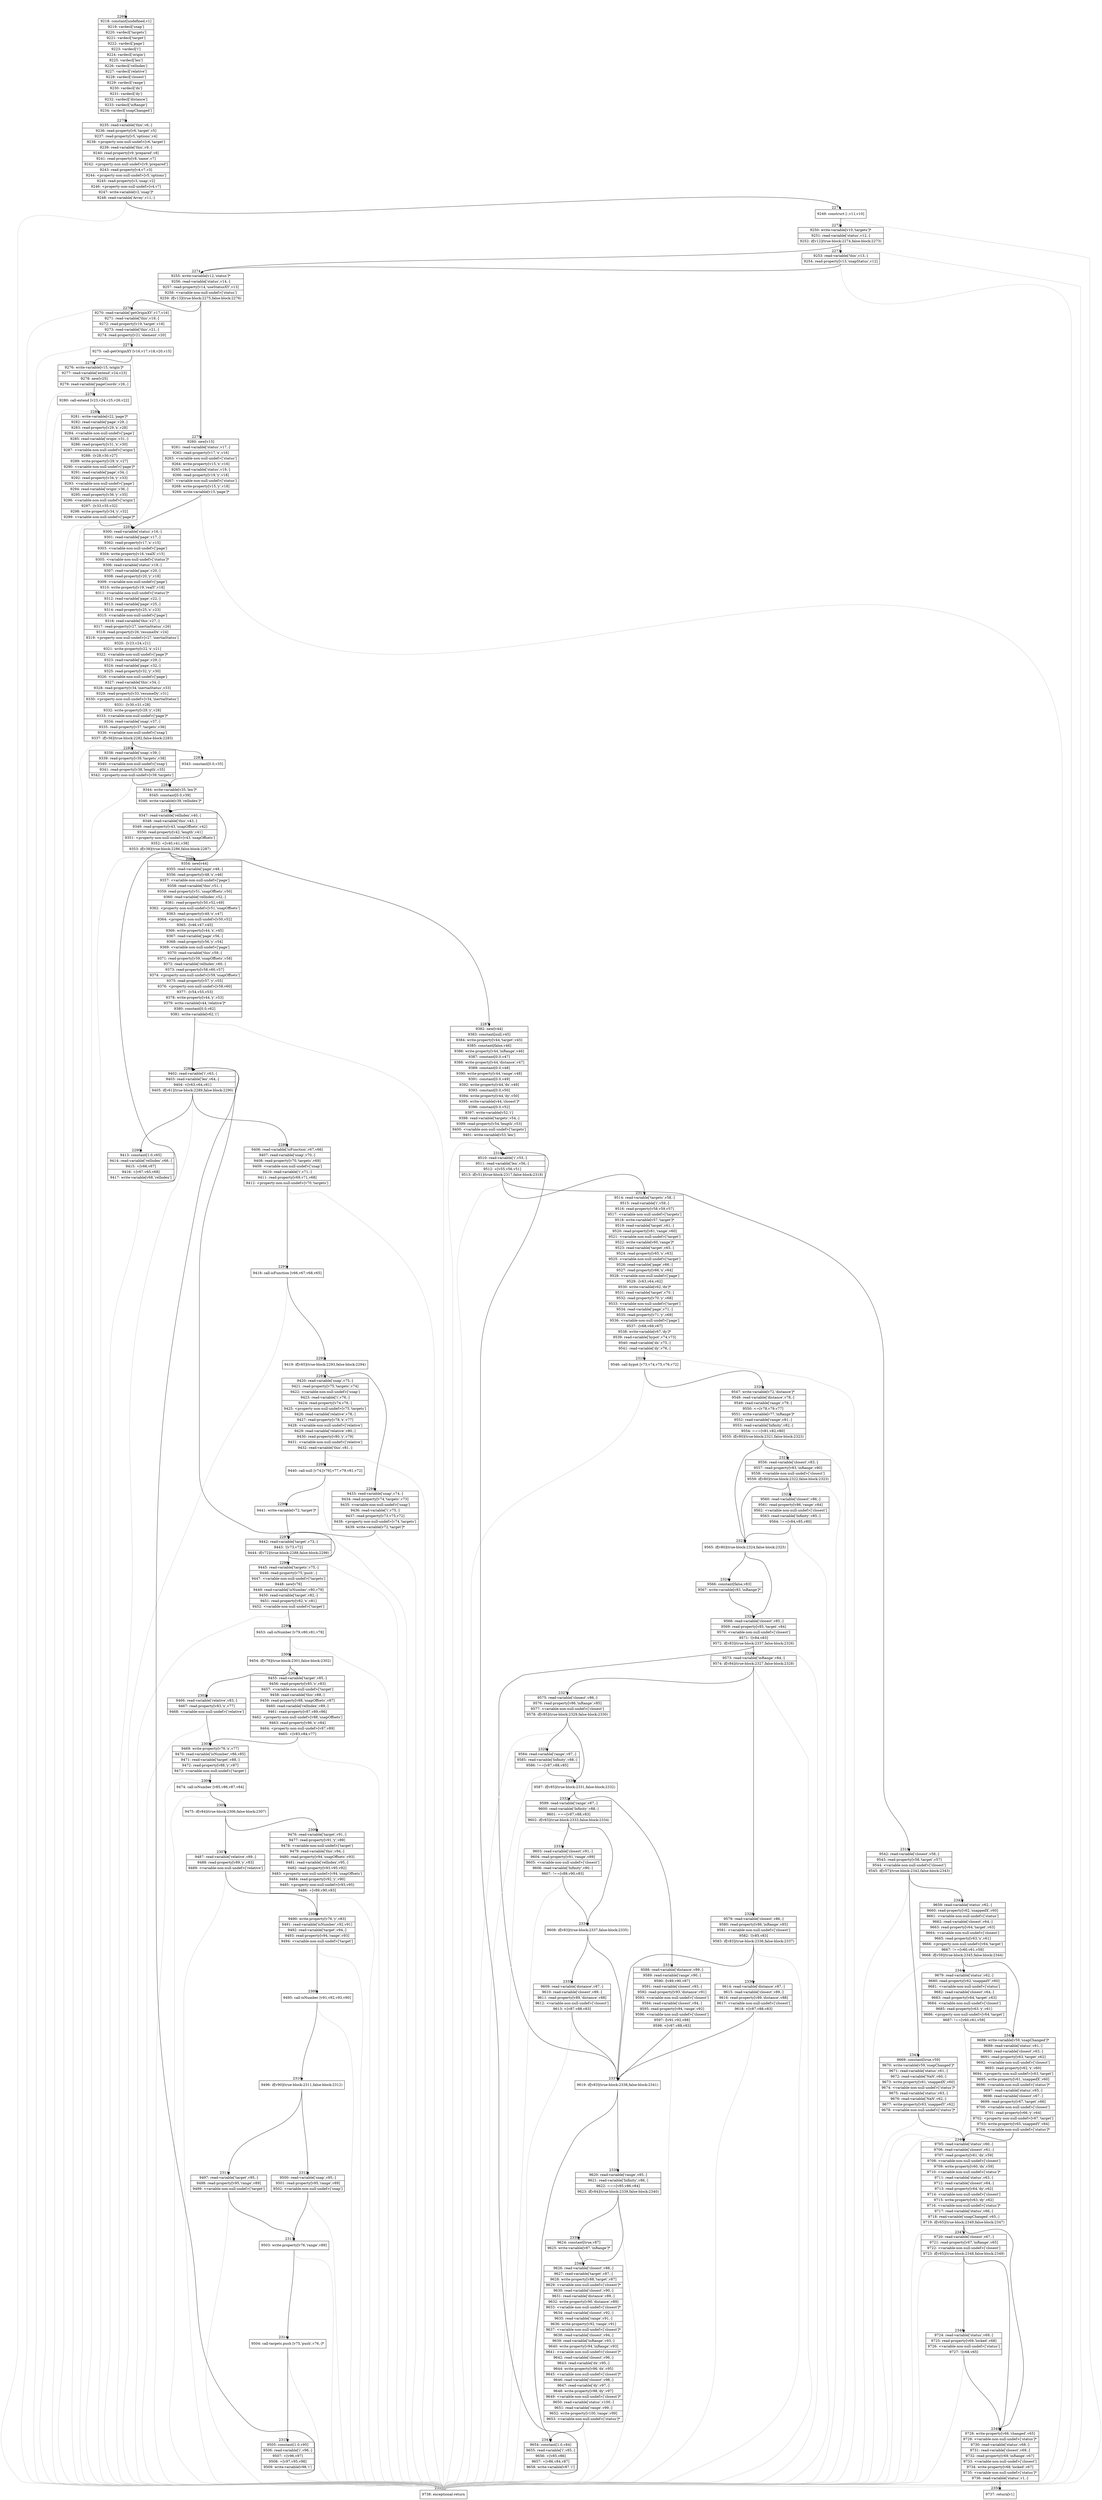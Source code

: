 digraph {
rankdir="TD"
BB_entry107[shape=none,label=""];
BB_entry107 -> BB2269 [tailport=s, headport=n, headlabel="    2269"]
BB2269 [shape=record label="{9218: constant[undefined,v1]|9219: vardecl['snap']|9220: vardecl['targets']|9221: vardecl['target']|9222: vardecl['page']|9223: vardecl['i']|9224: vardecl['origin']|9225: vardecl['len']|9226: vardecl['relIndex']|9227: vardecl['relative']|9228: vardecl['closest']|9229: vardecl['range']|9230: vardecl['dx']|9231: vardecl['dy']|9232: vardecl['distance']|9233: vardecl['inRange']|9234: vardecl['snapChanged']}" ] 
BB2269 -> BB2270 [tailport=s, headport=n, headlabel="      2270"]
BB2270 [shape=record label="{9235: read-variable['this',v6,-]|9236: read-property[v6,'target',v5]|9237: read-property[v5,'options',v4]|9238: \<property-non-null-undef\>[v6,'target']|9239: read-variable['this',v9,-]|9240: read-property[v9,'prepared',v8]|9241: read-property[v8,'name',v7]|9242: \<property-non-null-undef\>[v9,'prepared']|9243: read-property[v4,v7,v3]|9244: \<property-non-null-undef\>[v5,'options']|9245: read-property[v3,'snap',v2]|9246: \<property-non-null-undef\>[v4,v7]|9247: write-variable[v2,'snap']*|9248: read-variable['Array',v11,-]}" ] 
BB2270 -> BB2271 [tailport=s, headport=n, headlabel="      2271"]
BB2270 -> BB2351 [tailport=s, headport=n, color=gray, headlabel="      2351"]
BB2271 [shape=record label="{9249: construct [-,v11,v10]}" ] 
BB2271 -> BB2272 [tailport=s, headport=n, headlabel="      2272"]
BB2271 -> BB2351 [tailport=s, headport=n, color=gray]
BB2272 [shape=record label="{9250: write-variable[v10,'targets']*|9251: read-variable['status',v12,-]|9252: if[v12](true-block:2274,false-block:2273)}" ] 
BB2272 -> BB2274 [tailport=s, headport=n, headlabel="      2274"]
BB2272 -> BB2273 [tailport=s, headport=n, headlabel="      2273"]
BB2272 -> BB2351 [tailport=s, headport=n, color=gray]
BB2273 [shape=record label="{9253: read-variable['this',v13,-]|9254: read-property[v13,'snapStatus',v12]}" ] 
BB2273 -> BB2274 [tailport=s, headport=n]
BB2273 -> BB2351 [tailport=s, headport=n, color=gray]
BB2274 [shape=record label="{9255: write-variable[v12,'status']*|9256: read-variable['status',v14,-]|9257: read-property[v14,'useStatusXY',v13]|9258: \<variable-non-null-undef\>['status']|9259: if[v13](true-block:2275,false-block:2276)}" ] 
BB2274 -> BB2275 [tailport=s, headport=n, headlabel="      2275"]
BB2274 -> BB2276 [tailport=s, headport=n, headlabel="      2276"]
BB2274 -> BB2351 [tailport=s, headport=n, color=gray]
BB2275 [shape=record label="{9260: new[v15]|9261: read-variable['status',v17,-]|9262: read-property[v17,'x',v16]|9263: \<variable-non-null-undef\>['status']|9264: write-property[v15,'x',v16]|9265: read-variable['status',v19,-]|9266: read-property[v19,'y',v18]|9267: \<variable-non-null-undef\>['status']|9268: write-property[v15,'y',v18]|9269: write-variable[v15,'page']*}" ] 
BB2275 -> BB2281 [tailport=s, headport=n, headlabel="      2281"]
BB2275 -> BB2351 [tailport=s, headport=n, color=gray]
BB2276 [shape=record label="{9270: read-variable['getOriginXY',v17,v16]|9271: read-variable['this',v19,-]|9272: read-property[v19,'target',v18]|9273: read-variable['this',v21,-]|9274: read-property[v21,'element',v20]}" ] 
BB2276 -> BB2277 [tailport=s, headport=n, headlabel="      2277"]
BB2276 -> BB2351 [tailport=s, headport=n, color=gray]
BB2277 [shape=record label="{9275: call-getOriginXY [v16,v17,v18,v20,v15]}" ] 
BB2277 -> BB2278 [tailport=s, headport=n, headlabel="      2278"]
BB2277 -> BB2351 [tailport=s, headport=n, color=gray]
BB2278 [shape=record label="{9276: write-variable[v15,'origin']*|9277: read-variable['extend',v24,v23]|9278: new[v25]|9279: read-variable['pageCoords',v26,-]}" ] 
BB2278 -> BB2279 [tailport=s, headport=n, headlabel="      2279"]
BB2278 -> BB2351 [tailport=s, headport=n, color=gray]
BB2279 [shape=record label="{9280: call-extend [v23,v24,v25,v26,v22]}" ] 
BB2279 -> BB2280 [tailport=s, headport=n, headlabel="      2280"]
BB2279 -> BB2351 [tailport=s, headport=n, color=gray]
BB2280 [shape=record label="{9281: write-variable[v22,'page']*|9282: read-variable['page',v29,-]|9283: read-property[v29,'x',v28]|9284: \<variable-non-null-undef\>['page']|9285: read-variable['origin',v31,-]|9286: read-property[v31,'x',v30]|9287: \<variable-non-null-undef\>['origin']|9288: -[v28,v30,v27]|9289: write-property[v29,'x',v27]|9290: \<variable-non-null-undef\>['page']*|9291: read-variable['page',v34,-]|9292: read-property[v34,'y',v33]|9293: \<variable-non-null-undef\>['page']|9294: read-variable['origin',v36,-]|9295: read-property[v36,'y',v35]|9296: \<variable-non-null-undef\>['origin']|9297: -[v33,v35,v32]|9298: write-property[v34,'y',v32]|9299: \<variable-non-null-undef\>['page']*}" ] 
BB2280 -> BB2281 [tailport=s, headport=n]
BB2280 -> BB2351 [tailport=s, headport=n, color=gray]
BB2281 [shape=record label="{9300: read-variable['status',v16,-]|9301: read-variable['page',v17,-]|9302: read-property[v17,'x',v15]|9303: \<variable-non-null-undef\>['page']|9304: write-property[v16,'realX',v15]|9305: \<variable-non-null-undef\>['status']*|9306: read-variable['status',v19,-]|9307: read-variable['page',v20,-]|9308: read-property[v20,'y',v18]|9309: \<variable-non-null-undef\>['page']|9310: write-property[v19,'realY',v18]|9311: \<variable-non-null-undef\>['status']*|9312: read-variable['page',v22,-]|9313: read-variable['page',v25,-]|9314: read-property[v25,'x',v23]|9315: \<variable-non-null-undef\>['page']|9316: read-variable['this',v27,-]|9317: read-property[v27,'inertiaStatus',v26]|9318: read-property[v26,'resumeDx',v24]|9319: \<property-non-null-undef\>[v27,'inertiaStatus']|9320: -[v23,v24,v21]|9321: write-property[v22,'x',v21]|9322: \<variable-non-null-undef\>['page']*|9323: read-variable['page',v29,-]|9324: read-variable['page',v32,-]|9325: read-property[v32,'y',v30]|9326: \<variable-non-null-undef\>['page']|9327: read-variable['this',v34,-]|9328: read-property[v34,'inertiaStatus',v33]|9329: read-property[v33,'resumeDy',v31]|9330: \<property-non-null-undef\>[v34,'inertiaStatus']|9331: -[v30,v31,v28]|9332: write-property[v29,'y',v28]|9333: \<variable-non-null-undef\>['page']*|9334: read-variable['snap',v37,-]|9335: read-property[v37,'targets',v36]|9336: \<variable-non-null-undef\>['snap']|9337: if[v36](true-block:2282,false-block:2283)}" ] 
BB2281 -> BB2282 [tailport=s, headport=n, headlabel="      2282"]
BB2281 -> BB2283 [tailport=s, headport=n, headlabel="      2283"]
BB2281 -> BB2351 [tailport=s, headport=n, color=gray]
BB2282 [shape=record label="{9338: read-variable['snap',v39,-]|9339: read-property[v39,'targets',v38]|9340: \<variable-non-null-undef\>['snap']|9341: read-property[v38,'length',v35]|9342: \<property-non-null-undef\>[v39,'targets']}" ] 
BB2282 -> BB2284 [tailport=s, headport=n, headlabel="      2284"]
BB2282 -> BB2351 [tailport=s, headport=n, color=gray]
BB2283 [shape=record label="{9343: constant[0.0,v35]}" ] 
BB2283 -> BB2284 [tailport=s, headport=n]
BB2284 [shape=record label="{9344: write-variable[v35,'len']*|9345: constant[0.0,v39]|9346: write-variable[v39,'relIndex']*}" ] 
BB2284 -> BB2285 [tailport=s, headport=n, headlabel="      2285"]
BB2285 [shape=record label="{9347: read-variable['relIndex',v40,-]|9348: read-variable['this',v43,-]|9349: read-property[v43,'snapOffsets',v42]|9350: read-property[v42,'length',v41]|9351: \<property-non-null-undef\>[v43,'snapOffsets']|9352: \<[v40,v41,v38]|9353: if[v38](true-block:2286,false-block:2287)}" ] 
BB2285 -> BB2286 [tailport=s, headport=n, headlabel="      2286"]
BB2285 -> BB2287 [tailport=s, headport=n, headlabel="      2287"]
BB2285 -> BB2351 [tailport=s, headport=n, color=gray]
BB2286 [shape=record label="{9354: new[v44]|9355: read-variable['page',v48,-]|9356: read-property[v48,'x',v46]|9357: \<variable-non-null-undef\>['page']|9358: read-variable['this',v51,-]|9359: read-property[v51,'snapOffsets',v50]|9360: read-variable['relIndex',v52,-]|9361: read-property[v50,v52,v49]|9362: \<property-non-null-undef\>[v51,'snapOffsets']|9363: read-property[v49,'x',v47]|9364: \<property-non-null-undef\>[v50,v52]|9365: -[v46,v47,v45]|9366: write-property[v44,'x',v45]|9367: read-variable['page',v56,-]|9368: read-property[v56,'y',v54]|9369: \<variable-non-null-undef\>['page']|9370: read-variable['this',v59,-]|9371: read-property[v59,'snapOffsets',v58]|9372: read-variable['relIndex',v60,-]|9373: read-property[v58,v60,v57]|9374: \<property-non-null-undef\>[v59,'snapOffsets']|9375: read-property[v57,'y',v55]|9376: \<property-non-null-undef\>[v58,v60]|9377: -[v54,v55,v53]|9378: write-property[v44,'y',v53]|9379: write-variable[v44,'relative']*|9380: constant[0.0,v62]|9381: write-variable[v62,'i']}" ] 
BB2286 -> BB2288 [tailport=s, headport=n, headlabel="      2288"]
BB2286 -> BB2351 [tailport=s, headport=n, color=gray]
BB2287 [shape=record label="{9382: new[v44]|9383: constant[null,v45]|9384: write-property[v44,'target',v45]|9385: constant[false,v46]|9386: write-property[v44,'inRange',v46]|9387: constant[0.0,v47]|9388: write-property[v44,'distance',v47]|9389: constant[0.0,v48]|9390: write-property[v44,'range',v48]|9391: constant[0.0,v49]|9392: write-property[v44,'dx',v49]|9393: constant[0.0,v50]|9394: write-property[v44,'dy',v50]|9395: write-variable[v44,'closest']*|9396: constant[0.0,v52]|9397: write-variable[v52,'i']|9398: read-variable['targets',v54,-]|9399: read-property[v54,'length',v53]|9400: \<variable-non-null-undef\>['targets']|9401: write-variable[v53,'len']}" ] 
BB2287 -> BB2316 [tailport=s, headport=n, headlabel="      2316"]
BB2287 -> BB2351 [tailport=s, headport=n, color=gray]
BB2288 [shape=record label="{9402: read-variable['i',v63,-]|9403: read-variable['len',v64,-]|9404: \<[v63,v64,v61]|9405: if[v61](true-block:2289,false-block:2290)}" ] 
BB2288 -> BB2289 [tailport=s, headport=n, headlabel="      2289"]
BB2288 -> BB2290 [tailport=s, headport=n, headlabel="      2290"]
BB2288 -> BB2351 [tailport=s, headport=n, color=gray]
BB2289 [shape=record label="{9406: read-variable['isFunction',v67,v66]|9407: read-variable['snap',v70,-]|9408: read-property[v70,'targets',v69]|9409: \<variable-non-null-undef\>['snap']|9410: read-variable['i',v71,-]|9411: read-property[v69,v71,v68]|9412: \<property-non-null-undef\>[v70,'targets']}" ] 
BB2289 -> BB2291 [tailport=s, headport=n, headlabel="      2291"]
BB2289 -> BB2351 [tailport=s, headport=n, color=gray]
BB2290 [shape=record label="{9413: constant[1.0,v65]|9414: read-variable['relIndex',v66,-]|9415: +[v66,v67]|9416: +[v67,v65,v68]|9417: write-variable[v68,'relIndex']}" ] 
BB2290 -> BB2285 [tailport=s, headport=n]
BB2290 -> BB2351 [tailport=s, headport=n, color=gray]
BB2291 [shape=record label="{9418: call-isFunction [v66,v67,v68,v65]}" ] 
BB2291 -> BB2292 [tailport=s, headport=n, headlabel="      2292"]
BB2291 -> BB2351 [tailport=s, headport=n, color=gray]
BB2292 [shape=record label="{9419: if[v65](true-block:2293,false-block:2294)}" ] 
BB2292 -> BB2293 [tailport=s, headport=n, headlabel="      2293"]
BB2292 -> BB2294 [tailport=s, headport=n, headlabel="      2294"]
BB2293 [shape=record label="{9420: read-variable['snap',v75,-]|9421: read-property[v75,'targets',v74]|9422: \<variable-non-null-undef\>['snap']|9423: read-variable['i',v76,-]|9424: read-property[v74,v76,-]|9425: \<property-non-null-undef\>[v75,'targets']|9426: read-variable['relative',v78,-]|9427: read-property[v78,'x',v77]|9428: \<variable-non-null-undef\>['relative']|9429: read-variable['relative',v80,-]|9430: read-property[v80,'y',v79]|9431: \<variable-non-null-undef\>['relative']|9432: read-variable['this',v81,-]}" ] 
BB2293 -> BB2295 [tailport=s, headport=n, headlabel="      2295"]
BB2293 -> BB2351 [tailport=s, headport=n, color=gray]
BB2294 [shape=record label="{9433: read-variable['snap',v74,-]|9434: read-property[v74,'targets',v73]|9435: \<variable-non-null-undef\>['snap']|9436: read-variable['i',v75,-]|9437: read-property[v73,v75,v72]|9438: \<property-non-null-undef\>[v74,'targets']|9439: write-variable[v72,'target']*}" ] 
BB2294 -> BB2297 [tailport=s, headport=n, headlabel="      2297"]
BB2294 -> BB2351 [tailport=s, headport=n, color=gray]
BB2295 [shape=record label="{9440: call-null [v74,[v76],v77,v79,v81,v72]}" ] 
BB2295 -> BB2296 [tailport=s, headport=n, headlabel="      2296"]
BB2295 -> BB2351 [tailport=s, headport=n, color=gray]
BB2296 [shape=record label="{9441: write-variable[v72,'target']*}" ] 
BB2296 -> BB2297 [tailport=s, headport=n]
BB2297 [shape=record label="{9442: read-variable['target',v73,-]|9443: ![v73,v72]|9444: if[v72](true-block:2288,false-block:2298)}" ] 
BB2297 -> BB2288 [tailport=s, headport=n]
BB2297 -> BB2298 [tailport=s, headport=n, headlabel="      2298"]
BB2297 -> BB2351 [tailport=s, headport=n, color=gray]
BB2298 [shape=record label="{9445: read-variable['targets',v75,-]|9446: read-property[v75,'push',-]|9447: \<variable-non-null-undef\>['targets']|9448: new[v76]|9449: read-variable['isNumber',v80,v79]|9450: read-variable['target',v82,-]|9451: read-property[v82,'x',v81]|9452: \<variable-non-null-undef\>['target']}" ] 
BB2298 -> BB2299 [tailport=s, headport=n, headlabel="      2299"]
BB2298 -> BB2351 [tailport=s, headport=n, color=gray]
BB2299 [shape=record label="{9453: call-isNumber [v79,v80,v81,v78]}" ] 
BB2299 -> BB2300 [tailport=s, headport=n, headlabel="      2300"]
BB2299 -> BB2351 [tailport=s, headport=n, color=gray]
BB2300 [shape=record label="{9454: if[v78](true-block:2301,false-block:2302)}" ] 
BB2300 -> BB2301 [tailport=s, headport=n, headlabel="      2301"]
BB2300 -> BB2302 [tailport=s, headport=n, headlabel="      2302"]
BB2301 [shape=record label="{9455: read-variable['target',v85,-]|9456: read-property[v85,'x',v83]|9457: \<variable-non-null-undef\>['target']|9458: read-variable['this',v88,-]|9459: read-property[v88,'snapOffsets',v87]|9460: read-variable['relIndex',v89,-]|9461: read-property[v87,v89,v86]|9462: \<property-non-null-undef\>[v88,'snapOffsets']|9463: read-property[v86,'x',v84]|9464: \<property-non-null-undef\>[v87,v89]|9465: +[v83,v84,v77]}" ] 
BB2301 -> BB2303 [tailport=s, headport=n, headlabel="      2303"]
BB2301 -> BB2351 [tailport=s, headport=n, color=gray]
BB2302 [shape=record label="{9466: read-variable['relative',v83,-]|9467: read-property[v83,'x',v77]|9468: \<variable-non-null-undef\>['relative']}" ] 
BB2302 -> BB2303 [tailport=s, headport=n]
BB2302 -> BB2351 [tailport=s, headport=n, color=gray]
BB2303 [shape=record label="{9469: write-property[v76,'x',v77]|9470: read-variable['isNumber',v86,v85]|9471: read-variable['target',v88,-]|9472: read-property[v88,'y',v87]|9473: \<variable-non-null-undef\>['target']}" ] 
BB2303 -> BB2304 [tailport=s, headport=n, headlabel="      2304"]
BB2303 -> BB2351 [tailport=s, headport=n, color=gray]
BB2304 [shape=record label="{9474: call-isNumber [v85,v86,v87,v84]}" ] 
BB2304 -> BB2305 [tailport=s, headport=n, headlabel="      2305"]
BB2304 -> BB2351 [tailport=s, headport=n, color=gray]
BB2305 [shape=record label="{9475: if[v84](true-block:2306,false-block:2307)}" ] 
BB2305 -> BB2306 [tailport=s, headport=n, headlabel="      2306"]
BB2305 -> BB2307 [tailport=s, headport=n, headlabel="      2307"]
BB2306 [shape=record label="{9476: read-variable['target',v91,-]|9477: read-property[v91,'y',v89]|9478: \<variable-non-null-undef\>['target']|9479: read-variable['this',v94,-]|9480: read-property[v94,'snapOffsets',v93]|9481: read-variable['relIndex',v95,-]|9482: read-property[v93,v95,v92]|9483: \<property-non-null-undef\>[v94,'snapOffsets']|9484: read-property[v92,'y',v90]|9485: \<property-non-null-undef\>[v93,v95]|9486: +[v89,v90,v83]}" ] 
BB2306 -> BB2308 [tailport=s, headport=n, headlabel="      2308"]
BB2306 -> BB2351 [tailport=s, headport=n, color=gray]
BB2307 [shape=record label="{9487: read-variable['relative',v89,-]|9488: read-property[v89,'y',v83]|9489: \<variable-non-null-undef\>['relative']}" ] 
BB2307 -> BB2308 [tailport=s, headport=n]
BB2307 -> BB2351 [tailport=s, headport=n, color=gray]
BB2308 [shape=record label="{9490: write-property[v76,'y',v83]|9491: read-variable['isNumber',v92,v91]|9492: read-variable['target',v94,-]|9493: read-property[v94,'range',v93]|9494: \<variable-non-null-undef\>['target']}" ] 
BB2308 -> BB2309 [tailport=s, headport=n, headlabel="      2309"]
BB2308 -> BB2351 [tailport=s, headport=n, color=gray]
BB2309 [shape=record label="{9495: call-isNumber [v91,v92,v93,v90]}" ] 
BB2309 -> BB2310 [tailport=s, headport=n, headlabel="      2310"]
BB2309 -> BB2351 [tailport=s, headport=n, color=gray]
BB2310 [shape=record label="{9496: if[v90](true-block:2311,false-block:2312)}" ] 
BB2310 -> BB2311 [tailport=s, headport=n, headlabel="      2311"]
BB2310 -> BB2312 [tailport=s, headport=n, headlabel="      2312"]
BB2311 [shape=record label="{9497: read-variable['target',v95,-]|9498: read-property[v95,'range',v89]|9499: \<variable-non-null-undef\>['target']}" ] 
BB2311 -> BB2313 [tailport=s, headport=n, headlabel="      2313"]
BB2311 -> BB2351 [tailport=s, headport=n, color=gray]
BB2312 [shape=record label="{9500: read-variable['snap',v95,-]|9501: read-property[v95,'range',v89]|9502: \<variable-non-null-undef\>['snap']}" ] 
BB2312 -> BB2313 [tailport=s, headport=n]
BB2312 -> BB2351 [tailport=s, headport=n, color=gray]
BB2313 [shape=record label="{9503: write-property[v76,'range',v89]}" ] 
BB2313 -> BB2314 [tailport=s, headport=n, headlabel="      2314"]
BB2313 -> BB2351 [tailport=s, headport=n, color=gray]
BB2314 [shape=record label="{9504: call-targets.push [v75,'push',v76,-]*}" ] 
BB2314 -> BB2315 [tailport=s, headport=n, headlabel="      2315"]
BB2314 -> BB2351 [tailport=s, headport=n, color=gray]
BB2315 [shape=record label="{9505: constant[1.0,v95]|9506: read-variable['i',v96,-]|9507: +[v96,v97]|9508: +[v97,v95,v98]|9509: write-variable[v98,'i']}" ] 
BB2315 -> BB2288 [tailport=s, headport=n]
BB2315 -> BB2351 [tailport=s, headport=n, color=gray]
BB2316 [shape=record label="{9510: read-variable['i',v55,-]|9511: read-variable['len',v56,-]|9512: \<[v55,v56,v51]|9513: if[v51](true-block:2317,false-block:2318)}" ] 
BB2316 -> BB2317 [tailport=s, headport=n, headlabel="      2317"]
BB2316 -> BB2318 [tailport=s, headport=n, headlabel="      2318"]
BB2316 -> BB2351 [tailport=s, headport=n, color=gray]
BB2317 [shape=record label="{9514: read-variable['targets',v58,-]|9515: read-variable['i',v59,-]|9516: read-property[v58,v59,v57]|9517: \<variable-non-null-undef\>['targets']|9518: write-variable[v57,'target']*|9519: read-variable['target',v61,-]|9520: read-property[v61,'range',v60]|9521: \<variable-non-null-undef\>['target']|9522: write-variable[v60,'range']*|9523: read-variable['target',v65,-]|9524: read-property[v65,'x',v63]|9525: \<variable-non-null-undef\>['target']|9526: read-variable['page',v66,-]|9527: read-property[v66,'x',v64]|9528: \<variable-non-null-undef\>['page']|9529: -[v63,v64,v62]|9530: write-variable[v62,'dx']*|9531: read-variable['target',v70,-]|9532: read-property[v70,'y',v68]|9533: \<variable-non-null-undef\>['target']|9534: read-variable['page',v71,-]|9535: read-property[v71,'y',v69]|9536: \<variable-non-null-undef\>['page']|9537: -[v68,v69,v67]|9538: write-variable[v67,'dy']*|9539: read-variable['hypot',v74,v73]|9540: read-variable['dx',v75,-]|9541: read-variable['dy',v76,-]}" ] 
BB2317 -> BB2319 [tailport=s, headport=n, headlabel="      2319"]
BB2317 -> BB2351 [tailport=s, headport=n, color=gray]
BB2318 [shape=record label="{9542: read-variable['closest',v58,-]|9543: read-property[v58,'target',v57]|9544: \<variable-non-null-undef\>['closest']|9545: if[v57](true-block:2342,false-block:2343)}" ] 
BB2318 -> BB2342 [tailport=s, headport=n, headlabel="      2342"]
BB2318 -> BB2343 [tailport=s, headport=n, headlabel="      2343"]
BB2318 -> BB2351 [tailport=s, headport=n, color=gray]
BB2319 [shape=record label="{9546: call-hypot [v73,v74,v75,v76,v72]}" ] 
BB2319 -> BB2320 [tailport=s, headport=n, headlabel="      2320"]
BB2319 -> BB2351 [tailport=s, headport=n, color=gray]
BB2320 [shape=record label="{9547: write-variable[v72,'distance']*|9548: read-variable['distance',v78,-]|9549: read-variable['range',v79,-]|9550: \<=[v78,v79,v77]|9551: write-variable[v77,'inRange']*|9552: read-variable['range',v81,-]|9553: read-variable['Infinity',v82,-]|9554: ===[v81,v82,v80]|9555: if[v80](true-block:2321,false-block:2323)}" ] 
BB2320 -> BB2323 [tailport=s, headport=n, headlabel="      2323"]
BB2320 -> BB2321 [tailport=s, headport=n, headlabel="      2321"]
BB2320 -> BB2351 [tailport=s, headport=n, color=gray]
BB2321 [shape=record label="{9556: read-variable['closest',v83,-]|9557: read-property[v83,'inRange',v80]|9558: \<variable-non-null-undef\>['closest']|9559: if[v80](true-block:2322,false-block:2323)}" ] 
BB2321 -> BB2323 [tailport=s, headport=n]
BB2321 -> BB2322 [tailport=s, headport=n, headlabel="      2322"]
BB2321 -> BB2351 [tailport=s, headport=n, color=gray]
BB2322 [shape=record label="{9560: read-variable['closest',v86,-]|9561: read-property[v86,'range',v84]|9562: \<variable-non-null-undef\>['closest']|9563: read-variable['Infinity',v85,-]|9564: !==[v84,v85,v80]}" ] 
BB2322 -> BB2323 [tailport=s, headport=n]
BB2322 -> BB2351 [tailport=s, headport=n, color=gray]
BB2323 [shape=record label="{9565: if[v80](true-block:2324,false-block:2325)}" ] 
BB2323 -> BB2324 [tailport=s, headport=n, headlabel="      2324"]
BB2323 -> BB2325 [tailport=s, headport=n, headlabel="      2325"]
BB2324 [shape=record label="{9566: constant[false,v83]|9567: write-variable[v83,'inRange']*}" ] 
BB2324 -> BB2325 [tailport=s, headport=n]
BB2325 [shape=record label="{9568: read-variable['closest',v85,-]|9569: read-property[v85,'target',v84]|9570: \<variable-non-null-undef\>['closest']|9571: ![v84,v83]|9572: if[v83](true-block:2337,false-block:2326)}" ] 
BB2325 -> BB2337 [tailport=s, headport=n, headlabel="      2337"]
BB2325 -> BB2326 [tailport=s, headport=n, headlabel="      2326"]
BB2325 -> BB2351 [tailport=s, headport=n, color=gray]
BB2326 [shape=record label="{9573: read-variable['inRange',v84,-]|9574: if[v84](true-block:2327,false-block:2328)}" ] 
BB2326 -> BB2327 [tailport=s, headport=n, headlabel="      2327"]
BB2326 -> BB2328 [tailport=s, headport=n, headlabel="      2328"]
BB2326 -> BB2351 [tailport=s, headport=n, color=gray]
BB2327 [shape=record label="{9575: read-variable['closest',v86,-]|9576: read-property[v86,'inRange',v85]|9577: \<variable-non-null-undef\>['closest']|9578: if[v85](true-block:2329,false-block:2330)}" ] 
BB2327 -> BB2330 [tailport=s, headport=n, headlabel="      2330"]
BB2327 -> BB2329 [tailport=s, headport=n, headlabel="      2329"]
BB2327 -> BB2351 [tailport=s, headport=n, color=gray]
BB2328 [shape=record label="{9579: read-variable['closest',v86,-]|9580: read-property[v86,'inRange',v85]|9581: \<variable-non-null-undef\>['closest']|9582: ![v85,v83]|9583: if[v83](true-block:2336,false-block:2337)}" ] 
BB2328 -> BB2337 [tailport=s, headport=n]
BB2328 -> BB2336 [tailport=s, headport=n, headlabel="      2336"]
BB2328 -> BB2351 [tailport=s, headport=n, color=gray]
BB2329 [shape=record label="{9584: read-variable['range',v87,-]|9585: read-variable['Infinity',v88,-]|9586: !==[v87,v88,v85]}" ] 
BB2329 -> BB2330 [tailport=s, headport=n]
BB2329 -> BB2351 [tailport=s, headport=n, color=gray]
BB2330 [shape=record label="{9587: if[v85](true-block:2331,false-block:2332)}" ] 
BB2330 -> BB2331 [tailport=s, headport=n, headlabel="      2331"]
BB2330 -> BB2332 [tailport=s, headport=n, headlabel="      2332"]
BB2331 [shape=record label="{9588: read-variable['distance',v89,-]|9589: read-variable['range',v90,-]|9590: /[v89,v90,v87]|9591: read-variable['closest',v93,-]|9592: read-property[v93,'distance',v91]|9593: \<variable-non-null-undef\>['closest']|9594: read-variable['closest',v94,-]|9595: read-property[v94,'range',v92]|9596: \<variable-non-null-undef\>['closest']|9597: /[v91,v92,v88]|9598: \<[v87,v88,v83]}" ] 
BB2331 -> BB2337 [tailport=s, headport=n]
BB2331 -> BB2351 [tailport=s, headport=n, color=gray]
BB2332 [shape=record label="{9599: read-variable['range',v87,-]|9600: read-variable['Infinity',v88,-]|9601: ===[v87,v88,v83]|9602: if[v83](true-block:2333,false-block:2334)}" ] 
BB2332 -> BB2334 [tailport=s, headport=n, headlabel="      2334"]
BB2332 -> BB2333 [tailport=s, headport=n, headlabel="      2333"]
BB2332 -> BB2351 [tailport=s, headport=n, color=gray]
BB2333 [shape=record label="{9603: read-variable['closest',v91,-]|9604: read-property[v91,'range',v89]|9605: \<variable-non-null-undef\>['closest']|9606: read-variable['Infinity',v90,-]|9607: !==[v89,v90,v83]}" ] 
BB2333 -> BB2334 [tailport=s, headport=n]
BB2333 -> BB2351 [tailport=s, headport=n, color=gray]
BB2334 [shape=record label="{9608: if[v83](true-block:2337,false-block:2335)}" ] 
BB2334 -> BB2337 [tailport=s, headport=n]
BB2334 -> BB2335 [tailport=s, headport=n, headlabel="      2335"]
BB2335 [shape=record label="{9609: read-variable['distance',v87,-]|9610: read-variable['closest',v89,-]|9611: read-property[v89,'distance',v88]|9612: \<variable-non-null-undef\>['closest']|9613: \<[v87,v88,v83]}" ] 
BB2335 -> BB2337 [tailport=s, headport=n]
BB2335 -> BB2351 [tailport=s, headport=n, color=gray]
BB2336 [shape=record label="{9614: read-variable['distance',v87,-]|9615: read-variable['closest',v89,-]|9616: read-property[v89,'distance',v88]|9617: \<variable-non-null-undef\>['closest']|9618: \<[v87,v88,v83]}" ] 
BB2336 -> BB2337 [tailport=s, headport=n]
BB2336 -> BB2351 [tailport=s, headport=n, color=gray]
BB2337 [shape=record label="{9619: if[v83](true-block:2338,false-block:2341)}" ] 
BB2337 -> BB2338 [tailport=s, headport=n, headlabel="      2338"]
BB2337 -> BB2341 [tailport=s, headport=n, headlabel="      2341"]
BB2338 [shape=record label="{9620: read-variable['range',v85,-]|9621: read-variable['Infinity',v86,-]|9622: ===[v85,v86,v84]|9623: if[v84](true-block:2339,false-block:2340)}" ] 
BB2338 -> BB2339 [tailport=s, headport=n, headlabel="      2339"]
BB2338 -> BB2340 [tailport=s, headport=n, headlabel="      2340"]
BB2338 -> BB2351 [tailport=s, headport=n, color=gray]
BB2339 [shape=record label="{9624: constant[true,v87]|9625: write-variable[v87,'inRange']*}" ] 
BB2339 -> BB2340 [tailport=s, headport=n]
BB2340 [shape=record label="{9626: read-variable['closest',v88,-]|9627: read-variable['target',v87,-]|9628: write-property[v88,'target',v87]|9629: \<variable-non-null-undef\>['closest']*|9630: read-variable['closest',v90,-]|9631: read-variable['distance',v89,-]|9632: write-property[v90,'distance',v89]|9633: \<variable-non-null-undef\>['closest']*|9634: read-variable['closest',v92,-]|9635: read-variable['range',v91,-]|9636: write-property[v92,'range',v91]|9637: \<variable-non-null-undef\>['closest']*|9638: read-variable['closest',v94,-]|9639: read-variable['inRange',v93,-]|9640: write-property[v94,'inRange',v93]|9641: \<variable-non-null-undef\>['closest']*|9642: read-variable['closest',v96,-]|9643: read-variable['dx',v95,-]|9644: write-property[v96,'dx',v95]|9645: \<variable-non-null-undef\>['closest']*|9646: read-variable['closest',v98,-]|9647: read-variable['dy',v97,-]|9648: write-property[v98,'dy',v97]|9649: \<variable-non-null-undef\>['closest']*|9650: read-variable['status',v100,-]|9651: read-variable['range',v99,-]|9652: write-property[v100,'range',v99]|9653: \<variable-non-null-undef\>['status']*}" ] 
BB2340 -> BB2341 [tailport=s, headport=n]
BB2340 -> BB2351 [tailport=s, headport=n, color=gray]
BB2341 [shape=record label="{9654: constant[1.0,v84]|9655: read-variable['i',v85,-]|9656: +[v85,v86]|9657: +[v86,v84,v87]|9658: write-variable[v87,'i']}" ] 
BB2341 -> BB2316 [tailport=s, headport=n]
BB2341 -> BB2351 [tailport=s, headport=n, color=gray]
BB2342 [shape=record label="{9659: read-variable['status',v62,-]|9660: read-property[v62,'snappedX',v60]|9661: \<variable-non-null-undef\>['status']|9662: read-variable['closest',v64,-]|9663: read-property[v64,'target',v63]|9664: \<variable-non-null-undef\>['closest']|9665: read-property[v63,'x',v61]|9666: \<property-non-null-undef\>[v64,'target']|9667: !==[v60,v61,v59]|9668: if[v59](true-block:2345,false-block:2344)}" ] 
BB2342 -> BB2345 [tailport=s, headport=n, headlabel="      2345"]
BB2342 -> BB2344 [tailport=s, headport=n, headlabel="      2344"]
BB2342 -> BB2351 [tailport=s, headport=n, color=gray]
BB2343 [shape=record label="{9669: constant[true,v59]|9670: write-variable[v59,'snapChanged']*|9671: read-variable['status',v61,-]|9672: read-variable['NaN',v60,-]|9673: write-property[v61,'snappedX',v60]|9674: \<variable-non-null-undef\>['status']*|9675: read-variable['status',v63,-]|9676: read-variable['NaN',v62,-]|9677: write-property[v63,'snappedY',v62]|9678: \<variable-non-null-undef\>['status']*}" ] 
BB2343 -> BB2346 [tailport=s, headport=n, headlabel="      2346"]
BB2343 -> BB2351 [tailport=s, headport=n, color=gray]
BB2344 [shape=record label="{9679: read-variable['status',v62,-]|9680: read-property[v62,'snappedY',v60]|9681: \<variable-non-null-undef\>['status']|9682: read-variable['closest',v64,-]|9683: read-property[v64,'target',v63]|9684: \<variable-non-null-undef\>['closest']|9685: read-property[v63,'y',v61]|9686: \<property-non-null-undef\>[v64,'target']|9687: !==[v60,v61,v59]}" ] 
BB2344 -> BB2345 [tailport=s, headport=n]
BB2344 -> BB2351 [tailport=s, headport=n, color=gray]
BB2345 [shape=record label="{9688: write-variable[v59,'snapChanged']*|9689: read-variable['status',v61,-]|9690: read-variable['closest',v63,-]|9691: read-property[v63,'target',v62]|9692: \<variable-non-null-undef\>['closest']|9693: read-property[v62,'x',v60]|9694: \<property-non-null-undef\>[v63,'target']|9695: write-property[v61,'snappedX',v60]|9696: \<variable-non-null-undef\>['status']*|9697: read-variable['status',v65,-]|9698: read-variable['closest',v67,-]|9699: read-property[v67,'target',v66]|9700: \<variable-non-null-undef\>['closest']|9701: read-property[v66,'y',v64]|9702: \<property-non-null-undef\>[v67,'target']|9703: write-property[v65,'snappedY',v64]|9704: \<variable-non-null-undef\>['status']*}" ] 
BB2345 -> BB2346 [tailport=s, headport=n]
BB2345 -> BB2351 [tailport=s, headport=n, color=gray]
BB2346 [shape=record label="{9705: read-variable['status',v60,-]|9706: read-variable['closest',v61,-]|9707: read-property[v61,'dx',v59]|9708: \<variable-non-null-undef\>['closest']|9709: write-property[v60,'dx',v59]|9710: \<variable-non-null-undef\>['status']*|9711: read-variable['status',v63,-]|9712: read-variable['closest',v64,-]|9713: read-property[v64,'dy',v62]|9714: \<variable-non-null-undef\>['closest']|9715: write-property[v63,'dy',v62]|9716: \<variable-non-null-undef\>['status']*|9717: read-variable['status',v66,-]|9718: read-variable['snapChanged',v65,-]|9719: if[v65](true-block:2349,false-block:2347)}" ] 
BB2346 -> BB2349 [tailport=s, headport=n, headlabel="      2349"]
BB2346 -> BB2347 [tailport=s, headport=n, headlabel="      2347"]
BB2346 -> BB2351 [tailport=s, headport=n, color=gray]
BB2347 [shape=record label="{9720: read-variable['closest',v67,-]|9721: read-property[v67,'inRange',v65]|9722: \<variable-non-null-undef\>['closest']|9723: if[v65](true-block:2348,false-block:2349)}" ] 
BB2347 -> BB2349 [tailport=s, headport=n]
BB2347 -> BB2348 [tailport=s, headport=n, headlabel="      2348"]
BB2347 -> BB2351 [tailport=s, headport=n, color=gray]
BB2348 [shape=record label="{9724: read-variable['status',v69,-]|9725: read-property[v69,'locked',v68]|9726: \<variable-non-null-undef\>['status']|9727: ![v68,v65]}" ] 
BB2348 -> BB2349 [tailport=s, headport=n]
BB2348 -> BB2351 [tailport=s, headport=n, color=gray]
BB2349 [shape=record label="{9728: write-property[v66,'changed',v65]|9729: \<variable-non-null-undef\>['status']*|9730: read-variable['status',v68,-]|9731: read-variable['closest',v69,-]|9732: read-property[v69,'inRange',v67]|9733: \<variable-non-null-undef\>['closest']|9734: write-property[v68,'locked',v67]|9735: \<variable-non-null-undef\>['status']*|9736: read-variable['status',v1,-]}" ] 
BB2349 -> BB2350 [tailport=s, headport=n, headlabel="      2350"]
BB2349 -> BB2351 [tailport=s, headport=n, color=gray]
BB2350 [shape=record label="{9737: return[v1]}" ] 
BB2351 [shape=record label="{9738: exceptional-return}" ] 
//#$~ 2995
}
